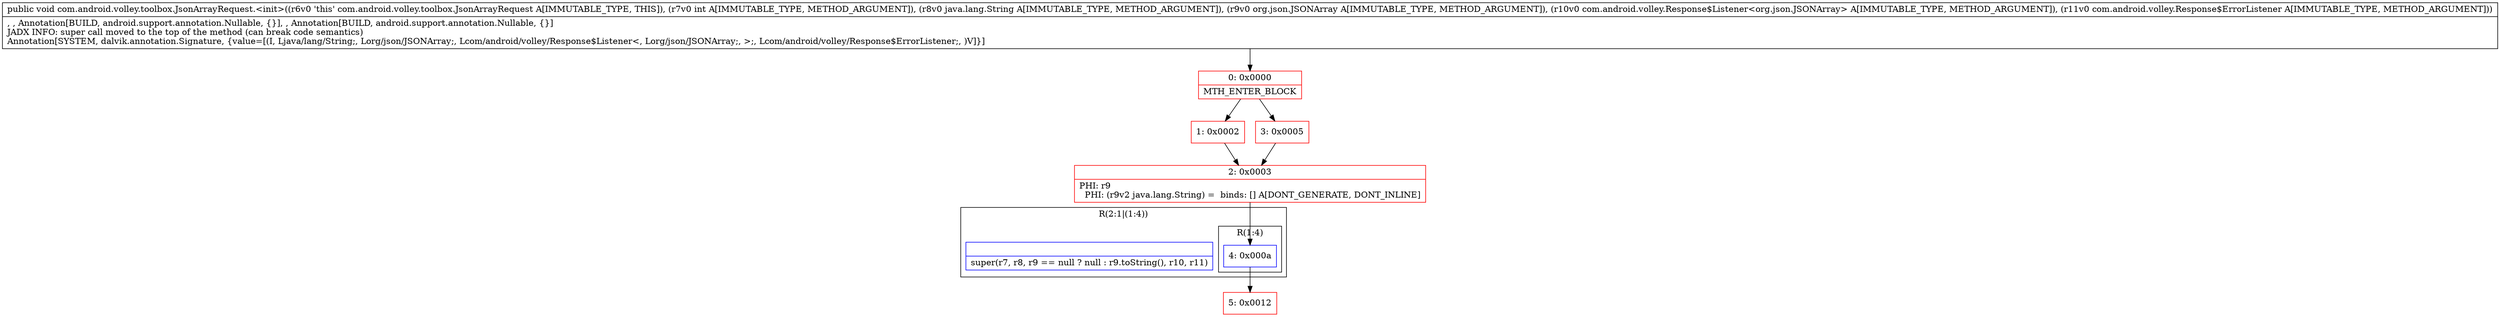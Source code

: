 digraph "CFG forcom.android.volley.toolbox.JsonArrayRequest.\<init\>(ILjava\/lang\/String;Lorg\/json\/JSONArray;Lcom\/android\/volley\/Response$Listener;Lcom\/android\/volley\/Response$ErrorListener;)V" {
subgraph cluster_Region_1578665717 {
label = "R(2:1|(1:4))";
node [shape=record,color=blue];
Node_InsnContainer_585513414 [shape=record,label="{|super(r7, r8, r9 == null ? null : r9.toString(), r10, r11)\l}"];
subgraph cluster_Region_1309566892 {
label = "R(1:4)";
node [shape=record,color=blue];
Node_4 [shape=record,label="{4\:\ 0x000a}"];
}
}
Node_0 [shape=record,color=red,label="{0\:\ 0x0000|MTH_ENTER_BLOCK\l}"];
Node_1 [shape=record,color=red,label="{1\:\ 0x0002}"];
Node_2 [shape=record,color=red,label="{2\:\ 0x0003|PHI: r9 \l  PHI: (r9v2 java.lang.String) =  binds: [] A[DONT_GENERATE, DONT_INLINE]\l}"];
Node_3 [shape=record,color=red,label="{3\:\ 0x0005}"];
Node_5 [shape=record,color=red,label="{5\:\ 0x0012}"];
MethodNode[shape=record,label="{public void com.android.volley.toolbox.JsonArrayRequest.\<init\>((r6v0 'this' com.android.volley.toolbox.JsonArrayRequest A[IMMUTABLE_TYPE, THIS]), (r7v0 int A[IMMUTABLE_TYPE, METHOD_ARGUMENT]), (r8v0 java.lang.String A[IMMUTABLE_TYPE, METHOD_ARGUMENT]), (r9v0 org.json.JSONArray A[IMMUTABLE_TYPE, METHOD_ARGUMENT]), (r10v0 com.android.volley.Response$Listener\<org.json.JSONArray\> A[IMMUTABLE_TYPE, METHOD_ARGUMENT]), (r11v0 com.android.volley.Response$ErrorListener A[IMMUTABLE_TYPE, METHOD_ARGUMENT]))  | , , Annotation[BUILD, android.support.annotation.Nullable, \{\}], , Annotation[BUILD, android.support.annotation.Nullable, \{\}]\lJADX INFO: super call moved to the top of the method (can break code semantics)\lAnnotation[SYSTEM, dalvik.annotation.Signature, \{value=[(I, Ljava\/lang\/String;, Lorg\/json\/JSONArray;, Lcom\/android\/volley\/Response$Listener\<, Lorg\/json\/JSONArray;, \>;, Lcom\/android\/volley\/Response$ErrorListener;, )V]\}]\l}"];
MethodNode -> Node_0;
Node_4 -> Node_5;
Node_0 -> Node_1;
Node_0 -> Node_3;
Node_1 -> Node_2;
Node_2 -> Node_4;
Node_3 -> Node_2;
}

